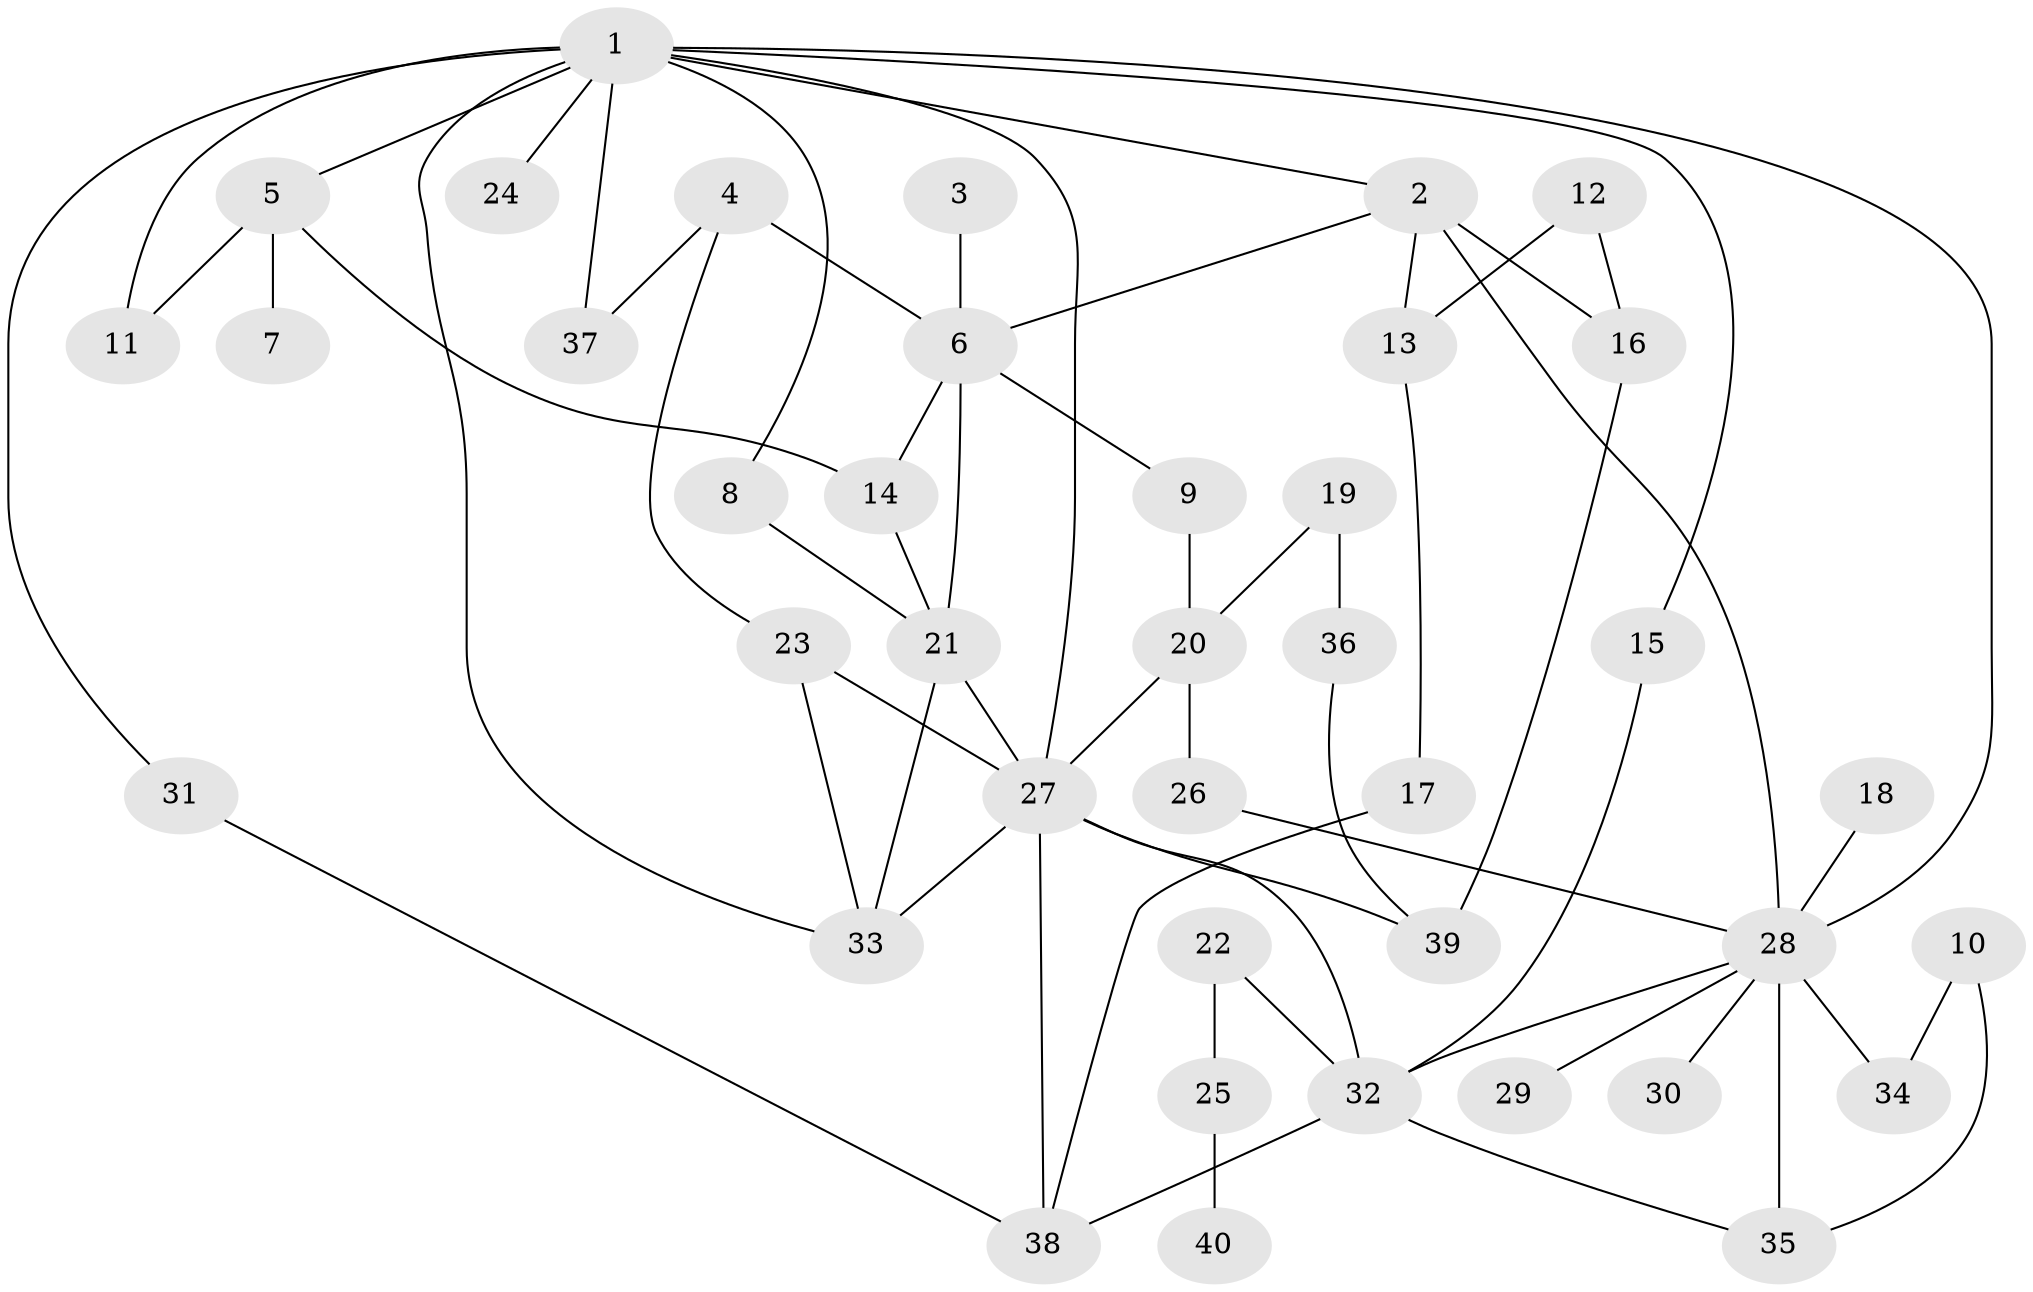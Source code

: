 // original degree distribution, {6: 0.06329113924050633, 5: 0.0379746835443038, 4: 0.0759493670886076, 7: 0.02531645569620253, 3: 0.22784810126582278, 2: 0.35443037974683544, 1: 0.21518987341772153}
// Generated by graph-tools (version 1.1) at 2025/25/03/09/25 03:25:30]
// undirected, 40 vertices, 62 edges
graph export_dot {
graph [start="1"]
  node [color=gray90,style=filled];
  1;
  2;
  3;
  4;
  5;
  6;
  7;
  8;
  9;
  10;
  11;
  12;
  13;
  14;
  15;
  16;
  17;
  18;
  19;
  20;
  21;
  22;
  23;
  24;
  25;
  26;
  27;
  28;
  29;
  30;
  31;
  32;
  33;
  34;
  35;
  36;
  37;
  38;
  39;
  40;
  1 -- 2 [weight=1.0];
  1 -- 5 [weight=1.0];
  1 -- 8 [weight=1.0];
  1 -- 11 [weight=1.0];
  1 -- 15 [weight=1.0];
  1 -- 24 [weight=1.0];
  1 -- 27 [weight=1.0];
  1 -- 28 [weight=1.0];
  1 -- 31 [weight=1.0];
  1 -- 33 [weight=1.0];
  1 -- 37 [weight=1.0];
  2 -- 6 [weight=1.0];
  2 -- 13 [weight=1.0];
  2 -- 16 [weight=2.0];
  2 -- 28 [weight=1.0];
  3 -- 6 [weight=1.0];
  4 -- 6 [weight=1.0];
  4 -- 23 [weight=1.0];
  4 -- 37 [weight=1.0];
  5 -- 7 [weight=1.0];
  5 -- 11 [weight=1.0];
  5 -- 14 [weight=1.0];
  6 -- 9 [weight=1.0];
  6 -- 14 [weight=1.0];
  6 -- 21 [weight=1.0];
  8 -- 21 [weight=1.0];
  9 -- 20 [weight=1.0];
  10 -- 34 [weight=1.0];
  10 -- 35 [weight=1.0];
  12 -- 13 [weight=1.0];
  12 -- 16 [weight=1.0];
  13 -- 17 [weight=1.0];
  14 -- 21 [weight=1.0];
  15 -- 32 [weight=1.0];
  16 -- 39 [weight=1.0];
  17 -- 38 [weight=1.0];
  18 -- 28 [weight=2.0];
  19 -- 20 [weight=1.0];
  19 -- 36 [weight=1.0];
  20 -- 26 [weight=1.0];
  20 -- 27 [weight=1.0];
  21 -- 27 [weight=1.0];
  21 -- 33 [weight=1.0];
  22 -- 25 [weight=1.0];
  22 -- 32 [weight=1.0];
  23 -- 27 [weight=1.0];
  23 -- 33 [weight=1.0];
  25 -- 40 [weight=1.0];
  26 -- 28 [weight=1.0];
  27 -- 32 [weight=2.0];
  27 -- 33 [weight=1.0];
  27 -- 38 [weight=1.0];
  27 -- 39 [weight=1.0];
  28 -- 29 [weight=1.0];
  28 -- 30 [weight=1.0];
  28 -- 32 [weight=1.0];
  28 -- 34 [weight=1.0];
  28 -- 35 [weight=2.0];
  31 -- 38 [weight=1.0];
  32 -- 35 [weight=1.0];
  32 -- 38 [weight=1.0];
  36 -- 39 [weight=1.0];
}
